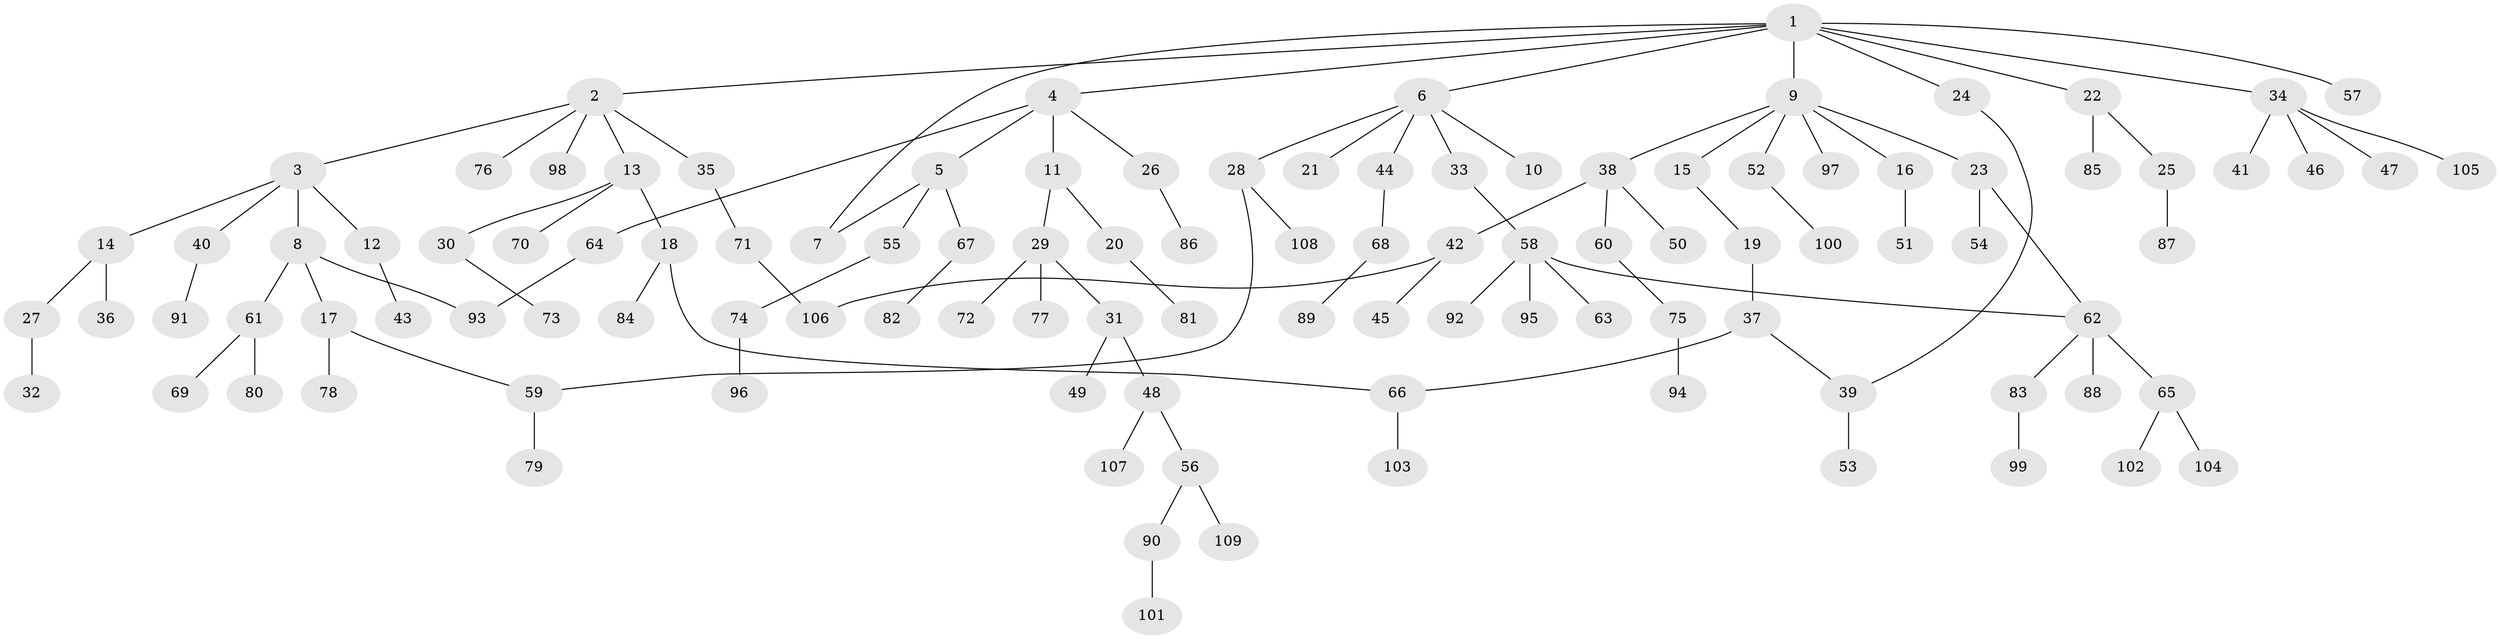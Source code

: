 // Generated by graph-tools (version 1.1) at 2025/25/03/09/25 03:25:33]
// undirected, 109 vertices, 115 edges
graph export_dot {
graph [start="1"]
  node [color=gray90,style=filled];
  1;
  2;
  3;
  4;
  5;
  6;
  7;
  8;
  9;
  10;
  11;
  12;
  13;
  14;
  15;
  16;
  17;
  18;
  19;
  20;
  21;
  22;
  23;
  24;
  25;
  26;
  27;
  28;
  29;
  30;
  31;
  32;
  33;
  34;
  35;
  36;
  37;
  38;
  39;
  40;
  41;
  42;
  43;
  44;
  45;
  46;
  47;
  48;
  49;
  50;
  51;
  52;
  53;
  54;
  55;
  56;
  57;
  58;
  59;
  60;
  61;
  62;
  63;
  64;
  65;
  66;
  67;
  68;
  69;
  70;
  71;
  72;
  73;
  74;
  75;
  76;
  77;
  78;
  79;
  80;
  81;
  82;
  83;
  84;
  85;
  86;
  87;
  88;
  89;
  90;
  91;
  92;
  93;
  94;
  95;
  96;
  97;
  98;
  99;
  100;
  101;
  102;
  103;
  104;
  105;
  106;
  107;
  108;
  109;
  1 -- 2;
  1 -- 4;
  1 -- 6;
  1 -- 9;
  1 -- 22;
  1 -- 24;
  1 -- 34;
  1 -- 57;
  1 -- 7;
  2 -- 3;
  2 -- 13;
  2 -- 35;
  2 -- 76;
  2 -- 98;
  3 -- 8;
  3 -- 12;
  3 -- 14;
  3 -- 40;
  4 -- 5;
  4 -- 11;
  4 -- 26;
  4 -- 64;
  5 -- 7;
  5 -- 55;
  5 -- 67;
  6 -- 10;
  6 -- 21;
  6 -- 28;
  6 -- 33;
  6 -- 44;
  8 -- 17;
  8 -- 61;
  8 -- 93;
  9 -- 15;
  9 -- 16;
  9 -- 23;
  9 -- 38;
  9 -- 52;
  9 -- 97;
  11 -- 20;
  11 -- 29;
  12 -- 43;
  13 -- 18;
  13 -- 30;
  13 -- 70;
  14 -- 27;
  14 -- 36;
  15 -- 19;
  16 -- 51;
  17 -- 59;
  17 -- 78;
  18 -- 84;
  18 -- 66;
  19 -- 37;
  20 -- 81;
  22 -- 25;
  22 -- 85;
  23 -- 54;
  23 -- 62;
  24 -- 39;
  25 -- 87;
  26 -- 86;
  27 -- 32;
  28 -- 108;
  28 -- 59;
  29 -- 31;
  29 -- 72;
  29 -- 77;
  30 -- 73;
  31 -- 48;
  31 -- 49;
  33 -- 58;
  34 -- 41;
  34 -- 46;
  34 -- 47;
  34 -- 105;
  35 -- 71;
  37 -- 66;
  37 -- 39;
  38 -- 42;
  38 -- 50;
  38 -- 60;
  39 -- 53;
  40 -- 91;
  42 -- 45;
  42 -- 106;
  44 -- 68;
  48 -- 56;
  48 -- 107;
  52 -- 100;
  55 -- 74;
  56 -- 90;
  56 -- 109;
  58 -- 62;
  58 -- 63;
  58 -- 92;
  58 -- 95;
  59 -- 79;
  60 -- 75;
  61 -- 69;
  61 -- 80;
  62 -- 65;
  62 -- 83;
  62 -- 88;
  64 -- 93;
  65 -- 102;
  65 -- 104;
  66 -- 103;
  67 -- 82;
  68 -- 89;
  71 -- 106;
  74 -- 96;
  75 -- 94;
  83 -- 99;
  90 -- 101;
}
